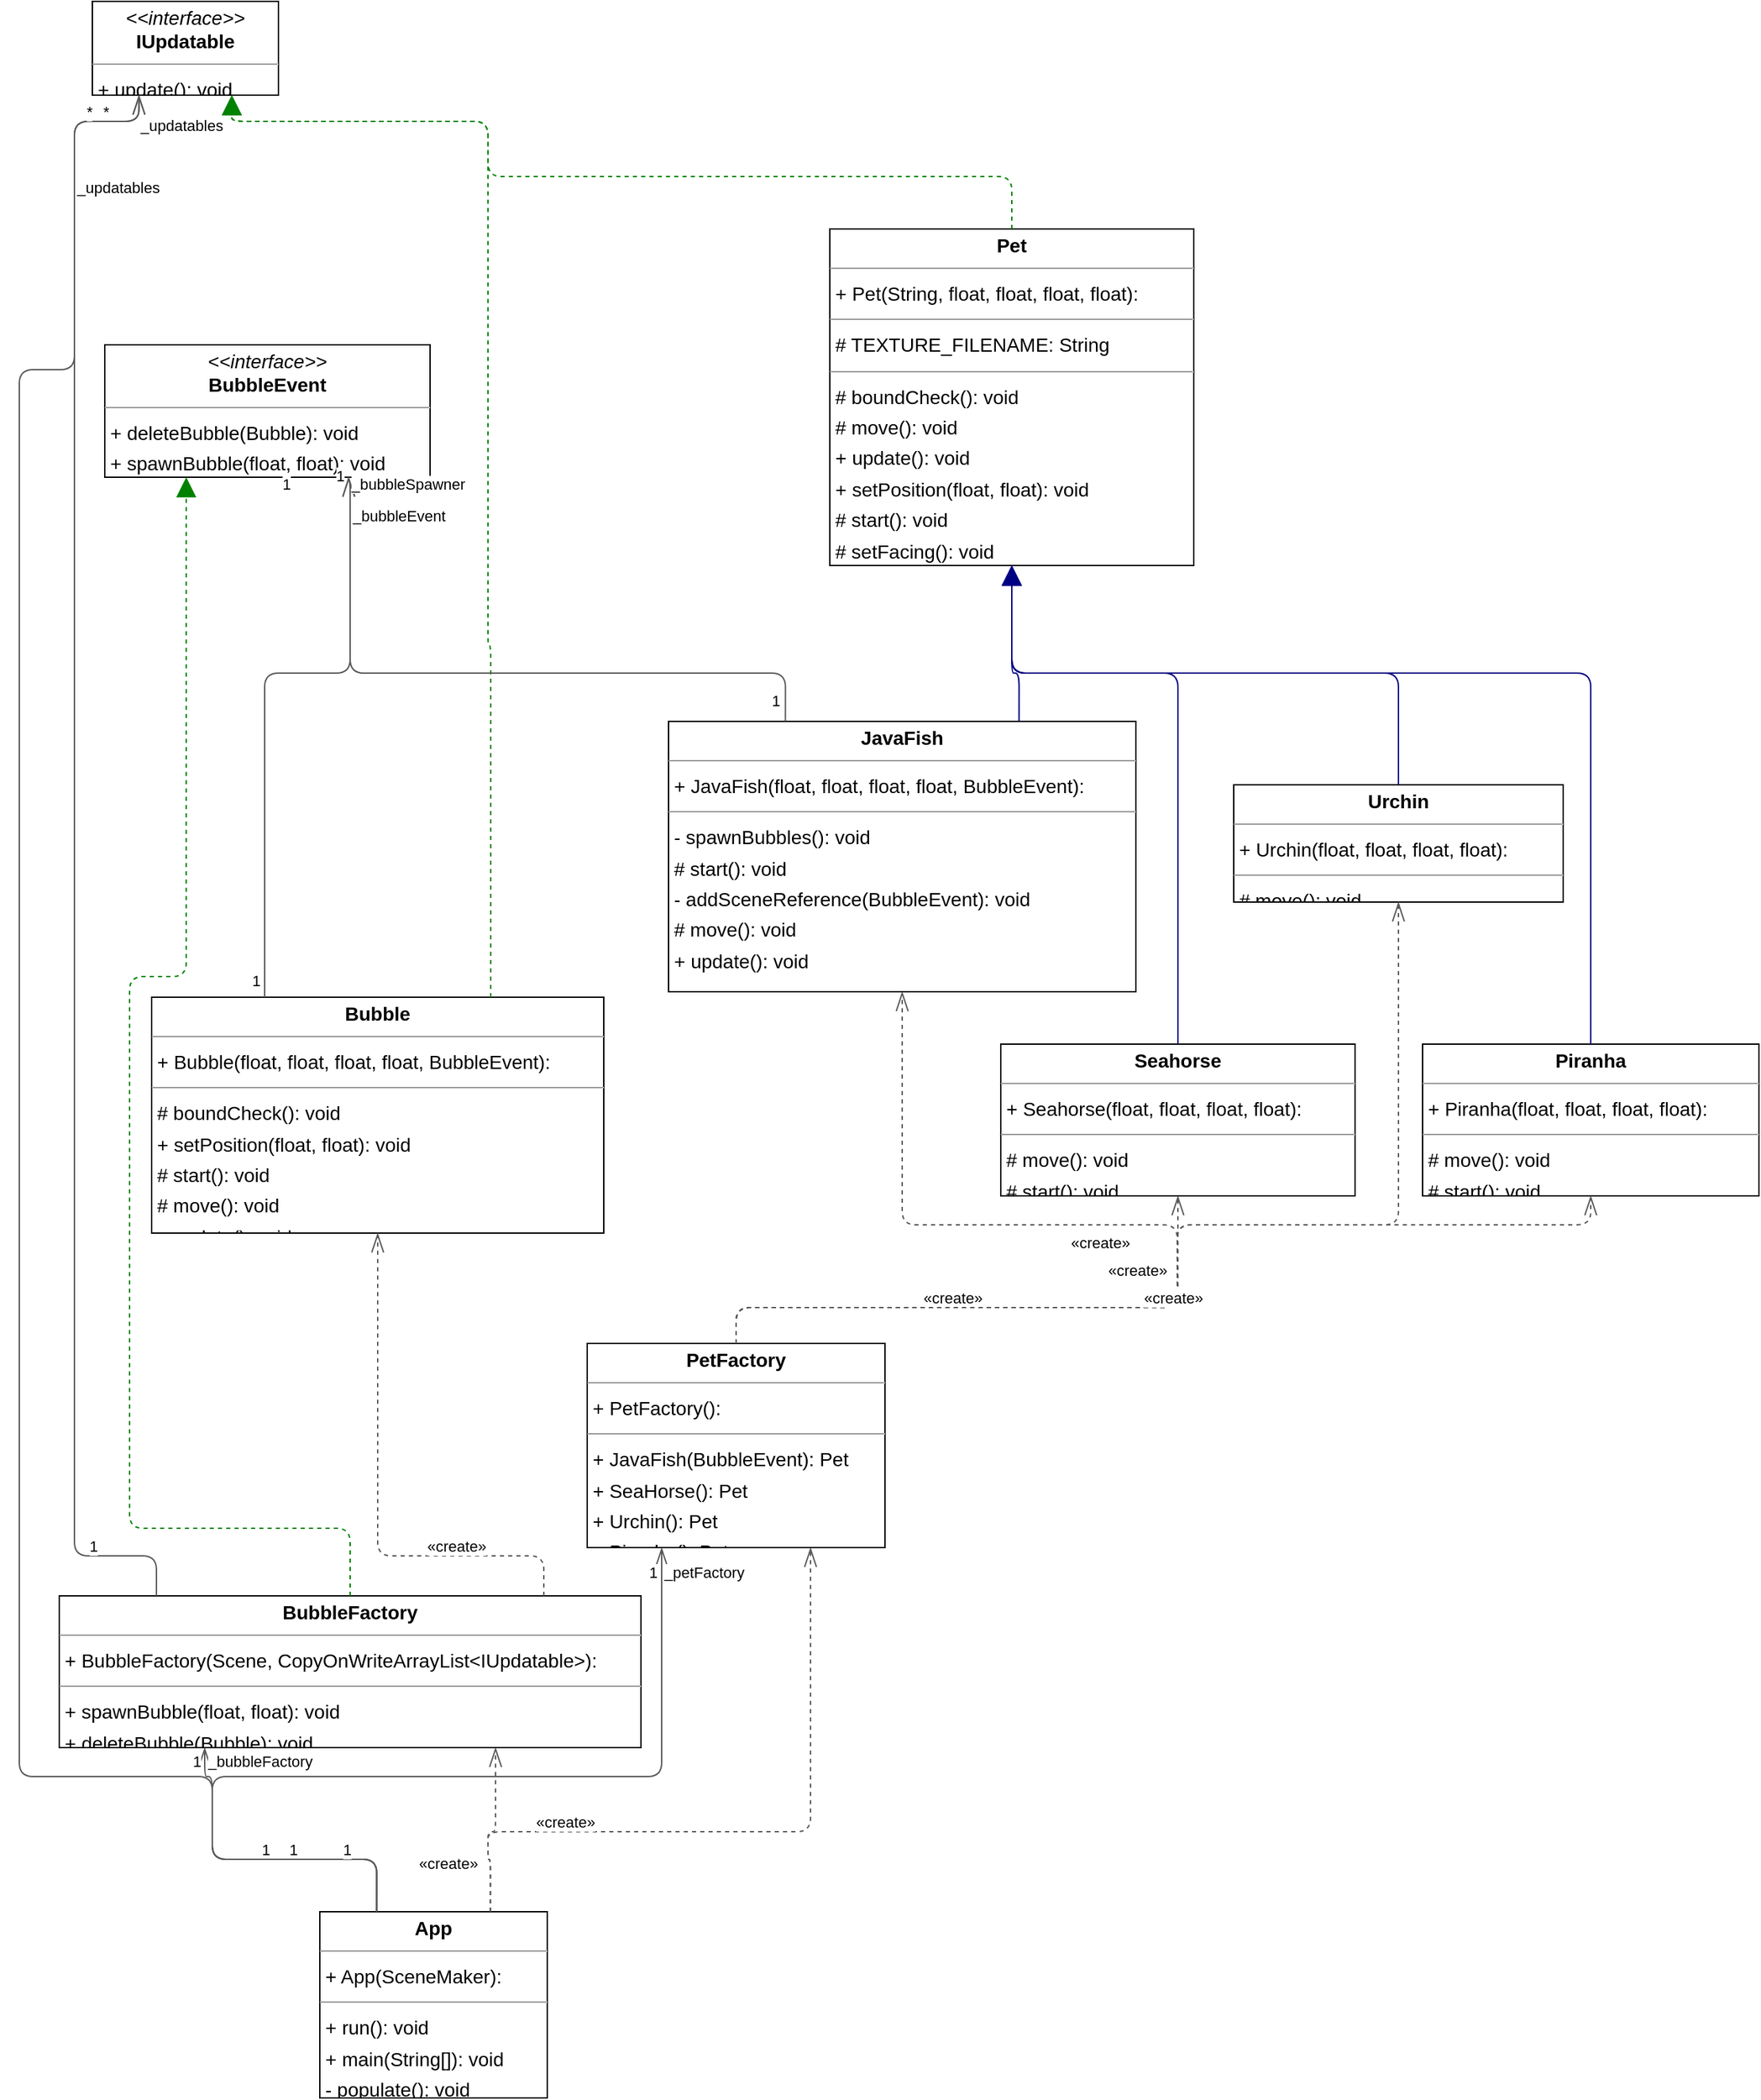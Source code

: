 <mxfile version="23.1.5" type="device">
  <diagram id="lrgMWuYD6ZUMF4dWV09P" name="Page-1">
    <mxGraphModel dx="2234" dy="854" grid="1" gridSize="10" guides="1" tooltips="1" connect="1" arrows="1" fold="1" page="0" pageScale="1" pageWidth="1600" pageHeight="900" background="none" math="0" shadow="0">
      <root>
        <mxCell id="0" />
        <mxCell id="1" parent="0" />
        <mxCell id="node5" value="&lt;p style=&quot;margin:0px;margin-top:4px;text-align:center;&quot;&gt;&lt;b&gt;App&lt;/b&gt;&lt;/p&gt;&lt;hr size=&quot;1&quot;/&gt;&lt;p style=&quot;margin:0 0 0 4px;line-height:1.6;&quot;&gt;+ App(SceneMaker): &lt;/p&gt;&lt;hr size=&quot;1&quot;/&gt;&lt;p style=&quot;margin:0 0 0 4px;line-height:1.6;&quot;&gt;+ run(): void&lt;br/&gt;+ main(String[]): void&lt;br/&gt;- populate(): void&lt;/p&gt;" style="verticalAlign=top;align=left;overflow=fill;fontSize=14;fontFamily=Helvetica;html=1;rounded=0;shadow=0;comic=0;labelBackgroundColor=none;strokeWidth=1;" parent="1" vertex="1">
          <mxGeometry x="-355" y="1577" width="165" height="135" as="geometry" />
        </mxCell>
        <mxCell id="node7" value="&lt;p style=&quot;margin:0px;margin-top:4px;text-align:center;&quot;&gt;&lt;b&gt;Bubble&lt;/b&gt;&lt;/p&gt;&lt;hr size=&quot;1&quot;/&gt;&lt;p style=&quot;margin:0 0 0 4px;line-height:1.6;&quot;&gt;+ Bubble(float, float, float, float, BubbleEvent): &lt;/p&gt;&lt;hr size=&quot;1&quot;/&gt;&lt;p style=&quot;margin:0 0 0 4px;line-height:1.6;&quot;&gt;# boundCheck(): void&lt;br/&gt;+ setPosition(float, float): void&lt;br/&gt;# start(): void&lt;br/&gt;# move(): void&lt;br/&gt;+ update(): void&lt;/p&gt;" style="verticalAlign=top;align=left;overflow=fill;fontSize=14;fontFamily=Helvetica;html=1;rounded=0;shadow=0;comic=0;labelBackgroundColor=none;strokeWidth=1;" parent="1" vertex="1">
          <mxGeometry x="-477" y="914" width="328" height="171" as="geometry" />
        </mxCell>
        <mxCell id="node8" value="&lt;p style=&quot;margin:0px;margin-top:4px;text-align:center;&quot;&gt;&lt;i&gt;&amp;lt;&amp;lt;interface&amp;gt;&amp;gt;&lt;/i&gt;&lt;br/&gt;&lt;b&gt;BubbleEvent&lt;/b&gt;&lt;/p&gt;&lt;hr size=&quot;1&quot;/&gt;&lt;p style=&quot;margin:0 0 0 4px;line-height:1.6;&quot;&gt;+ deleteBubble(Bubble): void&lt;br/&gt;+ spawnBubble(float, float): void&lt;/p&gt;" style="verticalAlign=top;align=left;overflow=fill;fontSize=14;fontFamily=Helvetica;html=1;rounded=0;shadow=0;comic=0;labelBackgroundColor=none;strokeWidth=1;" parent="1" vertex="1">
          <mxGeometry x="-511" y="441" width="236" height="96" as="geometry" />
        </mxCell>
        <mxCell id="node2" value="&lt;p style=&quot;margin:0px;margin-top:4px;text-align:center;&quot;&gt;&lt;b&gt;BubbleFactory&lt;/b&gt;&lt;/p&gt;&lt;hr size=&quot;1&quot;/&gt;&lt;p style=&quot;margin:0 0 0 4px;line-height:1.6;&quot;&gt;+ BubbleFactory(Scene, CopyOnWriteArrayList&amp;lt;IUpdatable&amp;gt;): &lt;/p&gt;&lt;hr size=&quot;1&quot;/&gt;&lt;p style=&quot;margin:0 0 0 4px;line-height:1.6;&quot;&gt;+ spawnBubble(float, float): void&lt;br/&gt;+ deleteBubble(Bubble): void&lt;/p&gt;" style="verticalAlign=top;align=left;overflow=fill;fontSize=14;fontFamily=Helvetica;html=1;rounded=0;shadow=0;comic=0;labelBackgroundColor=none;strokeWidth=1;" parent="1" vertex="1">
          <mxGeometry x="-544" y="1348" width="422" height="110" as="geometry" />
        </mxCell>
        <mxCell id="node6" value="&lt;p style=&quot;margin:0px;margin-top:4px;text-align:center;&quot;&gt;&lt;i&gt;&amp;lt;&amp;lt;interface&amp;gt;&amp;gt;&lt;/i&gt;&lt;br/&gt;&lt;b&gt;IUpdatable&lt;/b&gt;&lt;/p&gt;&lt;hr size=&quot;1&quot;/&gt;&lt;p style=&quot;margin:0 0 0 4px;line-height:1.6;&quot;&gt;+ update(): void&lt;/p&gt;" style="verticalAlign=top;align=left;overflow=fill;fontSize=14;fontFamily=Helvetica;html=1;rounded=0;shadow=0;comic=0;labelBackgroundColor=none;strokeWidth=1;" parent="1" vertex="1">
          <mxGeometry x="-520" y="192" width="135" height="68" as="geometry" />
        </mxCell>
        <mxCell id="node10" value="&lt;p style=&quot;margin:0px;margin-top:4px;text-align:center;&quot;&gt;&lt;b&gt;JavaFish&lt;/b&gt;&lt;/p&gt;&lt;hr size=&quot;1&quot;/&gt;&lt;p style=&quot;margin:0 0 0 4px;line-height:1.6;&quot;&gt;+ JavaFish(float, float, float, float, BubbleEvent): &lt;/p&gt;&lt;hr size=&quot;1&quot;/&gt;&lt;p style=&quot;margin:0 0 0 4px;line-height:1.6;&quot;&gt;- spawnBubbles(): void&lt;br/&gt;# start(): void&lt;br/&gt;- addSceneReference(BubbleEvent): void&lt;br/&gt;# move(): void&lt;br/&gt;+ update(): void&lt;/p&gt;" style="verticalAlign=top;align=left;overflow=fill;fontSize=14;fontFamily=Helvetica;html=1;rounded=0;shadow=0;comic=0;labelBackgroundColor=none;strokeWidth=1;" parent="1" vertex="1">
          <mxGeometry x="-102" y="714" width="339" height="196" as="geometry" />
        </mxCell>
        <mxCell id="node3" value="&lt;p style=&quot;margin:0px;margin-top:4px;text-align:center;&quot;&gt;&lt;b&gt;Pet&lt;/b&gt;&lt;/p&gt;&lt;hr size=&quot;1&quot;/&gt;&lt;p style=&quot;margin:0 0 0 4px;line-height:1.6;&quot;&gt;+ Pet(String, float, float, float, float): &lt;/p&gt;&lt;hr size=&quot;1&quot;/&gt;&lt;p style=&quot;margin:0 0 0 4px;line-height:1.6;&quot;&gt;# TEXTURE_FILENAME: String&lt;/p&gt;&lt;hr size=&quot;1&quot;/&gt;&lt;p style=&quot;margin:0 0 0 4px;line-height:1.6;&quot;&gt;# boundCheck(): void&lt;br/&gt;# move(): void&lt;br/&gt;+ update(): void&lt;br/&gt;+ setPosition(float, float): void&lt;br/&gt;# start(): void&lt;br/&gt;# setFacing(): void&lt;/p&gt;&lt;hr size=&quot;1&quot;/&gt;&lt;p style=&quot;margin:0 0 0 4px;line-height:1.6;&quot;&gt; TEXTURE_FILENAME: String&lt;/p&gt;" style="verticalAlign=top;align=left;overflow=fill;fontSize=14;fontFamily=Helvetica;html=1;rounded=0;shadow=0;comic=0;labelBackgroundColor=none;strokeWidth=1;" parent="1" vertex="1">
          <mxGeometry x="15" y="357" width="264" height="244" as="geometry" />
        </mxCell>
        <mxCell id="node9" value="&lt;p style=&quot;margin:0px;margin-top:4px;text-align:center;&quot;&gt;&lt;b&gt;PetFactory&lt;/b&gt;&lt;/p&gt;&lt;hr size=&quot;1&quot;/&gt;&lt;p style=&quot;margin:0 0 0 4px;line-height:1.6;&quot;&gt;+ PetFactory(): &lt;/p&gt;&lt;hr size=&quot;1&quot;/&gt;&lt;p style=&quot;margin:0 0 0 4px;line-height:1.6;&quot;&gt;+ JavaFish(BubbleEvent): Pet&lt;br/&gt;+ SeaHorse(): Pet&lt;br/&gt;+ Urchin(): Pet&lt;br/&gt;+ Piranha(): Pet&lt;/p&gt;" style="verticalAlign=top;align=left;overflow=fill;fontSize=14;fontFamily=Helvetica;html=1;rounded=0;shadow=0;comic=0;labelBackgroundColor=none;strokeWidth=1;" parent="1" vertex="1">
          <mxGeometry x="-161" y="1165" width="216" height="148" as="geometry" />
        </mxCell>
        <mxCell id="node1" value="&lt;p style=&quot;margin:0px;margin-top:4px;text-align:center;&quot;&gt;&lt;b&gt;Piranha&lt;/b&gt;&lt;/p&gt;&lt;hr size=&quot;1&quot;/&gt;&lt;p style=&quot;margin:0 0 0 4px;line-height:1.6;&quot;&gt;+ Piranha(float, float, float, float): &lt;/p&gt;&lt;hr size=&quot;1&quot;/&gt;&lt;p style=&quot;margin:0 0 0 4px;line-height:1.6;&quot;&gt;# move(): void&lt;br/&gt;# start(): void&lt;/p&gt;" style="verticalAlign=top;align=left;overflow=fill;fontSize=14;fontFamily=Helvetica;html=1;rounded=0;shadow=0;comic=0;labelBackgroundColor=none;strokeWidth=1;" parent="1" vertex="1">
          <mxGeometry x="445" y="948" width="244" height="110" as="geometry" />
        </mxCell>
        <mxCell id="node0" value="&lt;p style=&quot;margin:0px;margin-top:4px;text-align:center;&quot;&gt;&lt;b&gt;Seahorse&lt;/b&gt;&lt;/p&gt;&lt;hr size=&quot;1&quot;/&gt;&lt;p style=&quot;margin:0 0 0 4px;line-height:1.6;&quot;&gt;+ Seahorse(float, float, float, float): &lt;/p&gt;&lt;hr size=&quot;1&quot;/&gt;&lt;p style=&quot;margin:0 0 0 4px;line-height:1.6;&quot;&gt;# move(): void&lt;br/&gt;# start(): void&lt;/p&gt;" style="verticalAlign=top;align=left;overflow=fill;fontSize=14;fontFamily=Helvetica;html=1;rounded=0;shadow=0;comic=0;labelBackgroundColor=none;strokeWidth=1;" parent="1" vertex="1">
          <mxGeometry x="139" y="948" width="257" height="110" as="geometry" />
        </mxCell>
        <mxCell id="node4" value="&lt;p style=&quot;margin:0px;margin-top:4px;text-align:center;&quot;&gt;&lt;b&gt;Urchin&lt;/b&gt;&lt;/p&gt;&lt;hr size=&quot;1&quot;/&gt;&lt;p style=&quot;margin:0 0 0 4px;line-height:1.6;&quot;&gt;+ Urchin(float, float, float, float): &lt;/p&gt;&lt;hr size=&quot;1&quot;/&gt;&lt;p style=&quot;margin:0 0 0 4px;line-height:1.6;&quot;&gt;# move(): void&lt;/p&gt;" style="verticalAlign=top;align=left;overflow=fill;fontSize=14;fontFamily=Helvetica;html=1;rounded=0;shadow=0;comic=0;labelBackgroundColor=none;strokeWidth=1;" parent="1" vertex="1">
          <mxGeometry x="308" y="760" width="239" height="85" as="geometry" />
        </mxCell>
        <mxCell id="edge16" value="" style="html=1;rounded=1;edgeStyle=orthogonalEdgeStyle;dashed=0;startArrow=diamondThinstartSize=12;endArrow=openThin;endSize=12;strokeColor=#595959;exitX=0.250;exitY=0.000;exitDx=0;exitDy=0;entryX=0.250;entryY=1.000;entryDx=0;entryDy=0;" parent="1" source="node5" target="node2" edge="1">
          <mxGeometry width="50" height="50" relative="1" as="geometry">
            <Array as="points">
              <mxPoint x="-314" y="1539" />
              <mxPoint x="-433" y="1539" />
              <mxPoint x="-433" y="1479" />
              <mxPoint x="-438" y="1479" />
            </Array>
          </mxGeometry>
        </mxCell>
        <mxCell id="label96" value="1" style="edgeLabel;resizable=0;html=1;align=left;verticalAlign=top;strokeColor=default;" parent="edge16" vertex="1" connectable="0">
          <mxGeometry x="-399" y="1519" as="geometry" />
        </mxCell>
        <mxCell id="label100" value="1" style="edgeLabel;resizable=0;html=1;align=left;verticalAlign=top;strokeColor=default;" parent="edge16" vertex="1" connectable="0">
          <mxGeometry x="-449" y="1455" as="geometry" />
        </mxCell>
        <mxCell id="label101" value="_bubbleFactory" style="edgeLabel;resizable=0;html=1;align=left;verticalAlign=top;strokeColor=default;" parent="edge16" vertex="1" connectable="0">
          <mxGeometry x="-438" y="1455" as="geometry" />
        </mxCell>
        <mxCell id="edge17" value="" style="html=1;rounded=1;edgeStyle=orthogonalEdgeStyle;dashed=1;startArrow=none;endArrow=openThin;endSize=12;strokeColor=#595959;exitX=0.750;exitY=0.000;exitDx=0;exitDy=0;entryX=0.750;entryY=1.000;entryDx=0;entryDy=0;" parent="1" source="node5" target="node2" edge="1">
          <mxGeometry width="50" height="50" relative="1" as="geometry">
            <Array as="points">
              <mxPoint x="-232" y="1539" />
              <mxPoint x="-233" y="1539" />
              <mxPoint x="-233" y="1519" />
              <mxPoint x="-227" y="1519" />
            </Array>
          </mxGeometry>
        </mxCell>
        <mxCell id="label104" value="«create»" style="edgeLabel;resizable=0;html=1;align=left;verticalAlign=top;strokeColor=default;" parent="edge17" vertex="1" connectable="0">
          <mxGeometry x="-285" y="1529" as="geometry" />
        </mxCell>
        <mxCell id="edge15" value="" style="html=1;rounded=1;edgeStyle=orthogonalEdgeStyle;dashed=0;startArrow=diamondThinstartSize=12;endArrow=openThin;endSize=12;strokeColor=#595959;exitX=0.250;exitY=0.000;exitDx=0;exitDy=0;entryX=0.250;entryY=1.001;entryDx=0;entryDy=0;" parent="1" source="node5" target="node6" edge="1">
          <mxGeometry width="50" height="50" relative="1" as="geometry">
            <Array as="points">
              <mxPoint x="-314" y="1539" />
              <mxPoint x="-433" y="1539" />
              <mxPoint x="-433" y="1479" />
              <mxPoint x="-573" y="1479" />
              <mxPoint x="-573" y="459" />
              <mxPoint x="-533" y="459" />
              <mxPoint x="-533" y="279" />
              <mxPoint x="-487" y="279" />
            </Array>
          </mxGeometry>
        </mxCell>
        <mxCell id="label90" value="1" style="edgeLabel;resizable=0;html=1;align=left;verticalAlign=top;strokeColor=default;" parent="edge15" vertex="1" connectable="0">
          <mxGeometry x="-379" y="1519" as="geometry" />
        </mxCell>
        <mxCell id="label94" value="*" style="edgeLabel;resizable=0;html=1;align=left;verticalAlign=top;strokeColor=default;" parent="edge15" vertex="1" connectable="0">
          <mxGeometry x="-514" y="259" as="geometry" />
        </mxCell>
        <mxCell id="label95" value="_updatables" style="edgeLabel;resizable=0;html=1;align=left;verticalAlign=top;strokeColor=default;" parent="edge15" vertex="1" connectable="0">
          <mxGeometry x="-533" y="314" as="geometry" />
        </mxCell>
        <mxCell id="edge9" value="" style="html=1;rounded=1;edgeStyle=orthogonalEdgeStyle;dashed=1;startArrow=none;endArrow=openThin;endSize=12;strokeColor=#595959;exitX=0.750;exitY=0.000;exitDx=0;exitDy=0;entryX=0.750;entryY=1.000;entryDx=0;entryDy=0;" parent="1" source="node5" target="node9" edge="1">
          <mxGeometry width="50" height="50" relative="1" as="geometry">
            <Array as="points">
              <mxPoint x="-232" y="1539" />
              <mxPoint x="-233" y="1539" />
              <mxPoint x="-233" y="1519" />
              <mxPoint x="1" y="1519" />
            </Array>
          </mxGeometry>
        </mxCell>
        <mxCell id="label56" value="«create»" style="edgeLabel;resizable=0;html=1;align=left;verticalAlign=top;strokeColor=default;" parent="edge9" vertex="1" connectable="0">
          <mxGeometry x="-200" y="1499" as="geometry" />
        </mxCell>
        <mxCell id="edge19" value="" style="html=1;rounded=1;edgeStyle=orthogonalEdgeStyle;dashed=0;startArrow=diamondThinstartSize=12;endArrow=openThin;endSize=12;strokeColor=#595959;exitX=0.250;exitY=0.000;exitDx=0;exitDy=0;entryX=0.250;entryY=1.000;entryDx=0;entryDy=0;" parent="1" source="node5" target="node9" edge="1">
          <mxGeometry width="50" height="50" relative="1" as="geometry">
            <Array as="points">
              <mxPoint x="-314" y="1539" />
              <mxPoint x="-433" y="1539" />
              <mxPoint x="-433" y="1479" />
              <mxPoint x="-107" y="1479" />
            </Array>
          </mxGeometry>
        </mxCell>
        <mxCell id="label114" value="1" style="edgeLabel;resizable=0;html=1;align=left;verticalAlign=top;strokeColor=default;" parent="edge19" vertex="1" connectable="0">
          <mxGeometry x="-340" y="1519" as="geometry" />
        </mxCell>
        <mxCell id="label118" value="1" style="edgeLabel;resizable=0;html=1;align=left;verticalAlign=top;strokeColor=default;" parent="edge19" vertex="1" connectable="0">
          <mxGeometry x="-118" y="1318" as="geometry" />
        </mxCell>
        <mxCell id="label119" value="_petFactory" style="edgeLabel;resizable=0;html=1;align=left;verticalAlign=top;strokeColor=default;" parent="edge19" vertex="1" connectable="0">
          <mxGeometry x="-107" y="1318" as="geometry" />
        </mxCell>
        <mxCell id="edge12" value="" style="html=1;rounded=1;edgeStyle=orthogonalEdgeStyle;dashed=0;startArrow=diamondThinstartSize=12;endArrow=openThin;endSize=12;strokeColor=#595959;exitX=0.250;exitY=0.000;exitDx=0;exitDy=0;entryX=0.750;entryY=1.001;entryDx=0;entryDy=0;" parent="1" source="node7" target="node8" edge="1">
          <mxGeometry width="50" height="50" relative="1" as="geometry">
            <Array as="points">
              <mxPoint x="-395" y="679" />
              <mxPoint x="-333" y="679" />
              <mxPoint x="-333" y="539" />
              <mxPoint x="-334" y="539" />
            </Array>
          </mxGeometry>
        </mxCell>
        <mxCell id="label72" value="1" style="edgeLabel;resizable=0;html=1;align=left;verticalAlign=top;strokeColor=default;" parent="edge12" vertex="1" connectable="0">
          <mxGeometry x="-406" y="889" as="geometry" />
        </mxCell>
        <mxCell id="label76" value="1" style="edgeLabel;resizable=0;html=1;align=left;verticalAlign=top;strokeColor=default;" parent="edge12" vertex="1" connectable="0">
          <mxGeometry x="-384" y="529" as="geometry" />
        </mxCell>
        <mxCell id="label77" value="_bubbleEvent" style="edgeLabel;resizable=0;html=1;align=left;verticalAlign=top;strokeColor=default;" parent="edge12" vertex="1" connectable="0">
          <mxGeometry x="-333" y="552" as="geometry" />
        </mxCell>
        <mxCell id="edge3" value="" style="html=1;rounded=1;edgeStyle=orthogonalEdgeStyle;dashed=1;startArrow=none;endArrow=block;endSize=12;strokeColor=#008200;exitX=0.750;exitY=0.000;exitDx=0;exitDy=0;entryX=0.750;entryY=1.001;entryDx=0;entryDy=0;" parent="1" source="node7" target="node6" edge="1">
          <mxGeometry width="50" height="50" relative="1" as="geometry">
            <Array as="points">
              <mxPoint x="-231" y="659" />
              <mxPoint x="-233" y="659" />
              <mxPoint x="-233" y="279" />
              <mxPoint x="-419" y="279" />
            </Array>
          </mxGeometry>
        </mxCell>
        <mxCell id="edge10" value="" style="html=1;rounded=1;edgeStyle=orthogonalEdgeStyle;dashed=1;startArrow=none;endArrow=openThin;endSize=12;strokeColor=#595959;exitX=0.833;exitY=0.000;exitDx=0;exitDy=0;entryX=0.500;entryY=1.000;entryDx=0;entryDy=0;" parent="1" source="node2" target="node7" edge="1">
          <mxGeometry width="50" height="50" relative="1" as="geometry">
            <Array as="points">
              <mxPoint x="-192" y="1319" />
              <mxPoint x="-313" y="1319" />
            </Array>
          </mxGeometry>
        </mxCell>
        <mxCell id="label62" value="«create»" style="edgeLabel;resizable=0;html=1;align=left;verticalAlign=top;strokeColor=default;" parent="edge10" vertex="1" connectable="0">
          <mxGeometry x="-279" y="1299" as="geometry" />
        </mxCell>
        <mxCell id="edge5" value="" style="html=1;rounded=1;edgeStyle=orthogonalEdgeStyle;dashed=1;startArrow=none;endArrow=block;endSize=12;strokeColor=#008200;exitX=0.500;exitY=0.000;exitDx=0;exitDy=0;entryX=0.250;entryY=1.001;entryDx=0;entryDy=0;" parent="1" source="node2" target="node8" edge="1">
          <mxGeometry width="50" height="50" relative="1" as="geometry">
            <Array as="points">
              <mxPoint x="-333" y="1299" />
              <mxPoint x="-493" y="1299" />
              <mxPoint x="-493" y="899" />
              <mxPoint x="-452" y="899" />
            </Array>
          </mxGeometry>
        </mxCell>
        <mxCell id="edge11" value="" style="html=1;rounded=1;edgeStyle=orthogonalEdgeStyle;dashed=0;startArrow=diamondThinstartSize=12;endArrow=openThin;endSize=12;strokeColor=#595959;exitX=0.167;exitY=0.000;exitDx=0;exitDy=0;entryX=0.250;entryY=1.001;entryDx=0;entryDy=0;" parent="1" source="node2" target="node6" edge="1">
          <mxGeometry width="50" height="50" relative="1" as="geometry">
            <Array as="points">
              <mxPoint x="-474" y="1319" />
              <mxPoint x="-533" y="1319" />
              <mxPoint x="-533" y="279" />
              <mxPoint x="-487" y="279" />
            </Array>
          </mxGeometry>
        </mxCell>
        <mxCell id="label66" value="1" style="edgeLabel;resizable=0;html=1;align=left;verticalAlign=top;strokeColor=default;" parent="edge11" vertex="1" connectable="0">
          <mxGeometry x="-524" y="1299" as="geometry" />
        </mxCell>
        <mxCell id="label70" value="*" style="edgeLabel;resizable=0;html=1;align=left;verticalAlign=top;strokeColor=default;" parent="edge11" vertex="1" connectable="0">
          <mxGeometry x="-526" y="259" as="geometry" />
        </mxCell>
        <mxCell id="label71" value="_updatables" style="edgeLabel;resizable=0;html=1;align=left;verticalAlign=top;strokeColor=default;" parent="edge11" vertex="1" connectable="0">
          <mxGeometry x="-487" y="269" as="geometry" />
        </mxCell>
        <mxCell id="edge14" value="" style="html=1;rounded=1;edgeStyle=orthogonalEdgeStyle;dashed=0;startArrow=diamondThinstartSize=12;endArrow=openThin;endSize=12;strokeColor=#595959;exitX=0.250;exitY=0.000;exitDx=0;exitDy=0;entryX=0.750;entryY=1.001;entryDx=0;entryDy=0;" parent="1" source="node10" target="node8" edge="1">
          <mxGeometry width="50" height="50" relative="1" as="geometry">
            <Array as="points">
              <mxPoint x="-18" y="679" />
              <mxPoint x="-333" y="679" />
              <mxPoint x="-333" y="539" />
              <mxPoint x="-334" y="539" />
            </Array>
          </mxGeometry>
        </mxCell>
        <mxCell id="label84" value="1" style="edgeLabel;resizable=0;html=1;align=left;verticalAlign=top;strokeColor=default;" parent="edge14" vertex="1" connectable="0">
          <mxGeometry x="-29" y="686" as="geometry" />
        </mxCell>
        <mxCell id="label88" value="1" style="edgeLabel;resizable=0;html=1;align=left;verticalAlign=top;strokeColor=default;" parent="edge14" vertex="1" connectable="0">
          <mxGeometry x="-345" y="523" as="geometry" />
        </mxCell>
        <mxCell id="label89" value="_bubbleSpawner" style="edgeLabel;resizable=0;html=1;align=left;verticalAlign=top;strokeColor=default;" parent="edge14" vertex="1" connectable="0">
          <mxGeometry x="-334" y="529" as="geometry" />
        </mxCell>
        <mxCell id="edge4" value="" style="html=1;rounded=1;edgeStyle=orthogonalEdgeStyle;dashed=0;startArrow=none;endArrow=block;endSize=12;strokeColor=#000082;exitX=0.750;exitY=0.000;exitDx=0;exitDy=0;entryX=0.500;entryY=1.000;entryDx=0;entryDy=0;" parent="1" source="node10" target="node3" edge="1">
          <mxGeometry width="50" height="50" relative="1" as="geometry">
            <Array as="points">
              <mxPoint x="152" y="679" />
              <mxPoint x="147" y="679" />
            </Array>
          </mxGeometry>
        </mxCell>
        <mxCell id="edge2" value="" style="html=1;rounded=1;edgeStyle=orthogonalEdgeStyle;dashed=1;startArrow=none;endArrow=block;endSize=12;strokeColor=#008200;exitX=0.500;exitY=0.000;exitDx=0;exitDy=0;entryX=0.750;entryY=1.001;entryDx=0;entryDy=0;" parent="1" source="node3" target="node6" edge="1">
          <mxGeometry width="50" height="50" relative="1" as="geometry">
            <Array as="points">
              <mxPoint x="147" y="319" />
              <mxPoint x="-233" y="319" />
              <mxPoint x="-233" y="279" />
              <mxPoint x="-419" y="279" />
            </Array>
          </mxGeometry>
        </mxCell>
        <mxCell id="edge7" value="" style="html=1;rounded=1;edgeStyle=orthogonalEdgeStyle;dashed=1;startArrow=none;endArrow=openThin;endSize=12;strokeColor=#595959;exitX=0.500;exitY=0.000;exitDx=0;exitDy=0;entryX=0.500;entryY=1.000;entryDx=0;entryDy=0;" parent="1" source="node9" target="node10" edge="1">
          <mxGeometry width="50" height="50" relative="1" as="geometry">
            <Array as="points">
              <mxPoint x="-53" y="1139" />
              <mxPoint x="267" y="1139" />
              <mxPoint x="267" y="1079" />
              <mxPoint x="67" y="1079" />
            </Array>
          </mxGeometry>
        </mxCell>
        <mxCell id="label44" value="«create»" style="edgeLabel;resizable=0;html=1;align=left;verticalAlign=top;strokeColor=default;" parent="edge7" vertex="1" connectable="0">
          <mxGeometry x="188" y="1079" as="geometry" />
        </mxCell>
        <mxCell id="edge8" value="" style="html=1;rounded=1;edgeStyle=orthogonalEdgeStyle;dashed=1;startArrow=none;endArrow=openThin;endSize=12;strokeColor=#595959;exitX=0.500;exitY=0.000;exitDx=0;exitDy=0;entryX=0.500;entryY=1.000;entryDx=0;entryDy=0;" parent="1" source="node9" target="node1" edge="1">
          <mxGeometry width="50" height="50" relative="1" as="geometry">
            <Array as="points">
              <mxPoint x="-53" y="1139" />
              <mxPoint x="267" y="1139" />
              <mxPoint x="267" y="1079" />
              <mxPoint x="567" y="1079" />
            </Array>
          </mxGeometry>
        </mxCell>
        <mxCell id="label50" value="«create»" style="edgeLabel;resizable=0;html=1;align=left;verticalAlign=top;strokeColor=default;" parent="edge8" vertex="1" connectable="0">
          <mxGeometry x="215" y="1099" as="geometry" />
        </mxCell>
        <mxCell id="edge18" value="" style="html=1;rounded=1;edgeStyle=orthogonalEdgeStyle;dashed=1;startArrow=none;endArrow=openThin;endSize=12;strokeColor=#595959;exitX=0.500;exitY=0.000;exitDx=0;exitDy=0;entryX=0.500;entryY=1.000;entryDx=0;entryDy=0;" parent="1" source="node9" target="node0" edge="1">
          <mxGeometry width="50" height="50" relative="1" as="geometry">
            <Array as="points">
              <mxPoint x="-53" y="1139" />
              <mxPoint x="267" y="1139" />
            </Array>
          </mxGeometry>
        </mxCell>
        <mxCell id="label110" value="«create»" style="edgeLabel;resizable=0;html=1;align=left;verticalAlign=top;strokeColor=default;" parent="edge18" vertex="1" connectable="0">
          <mxGeometry x="81" y="1119" as="geometry" />
        </mxCell>
        <mxCell id="edge13" value="" style="html=1;rounded=1;edgeStyle=orthogonalEdgeStyle;dashed=1;startArrow=none;endArrow=openThin;endSize=12;strokeColor=#595959;exitX=0.500;exitY=0.000;exitDx=0;exitDy=0;entryX=0.500;entryY=1.000;entryDx=0;entryDy=0;" parent="1" source="node9" target="node4" edge="1">
          <mxGeometry width="50" height="50" relative="1" as="geometry">
            <Array as="points">
              <mxPoint x="-53" y="1139" />
              <mxPoint x="267" y="1139" />
              <mxPoint x="267" y="1079" />
              <mxPoint x="427" y="1079" />
            </Array>
          </mxGeometry>
        </mxCell>
        <mxCell id="label80" value="«create»" style="edgeLabel;resizable=0;html=1;align=left;verticalAlign=top;strokeColor=default;" parent="edge13" vertex="1" connectable="0">
          <mxGeometry x="241" y="1119" as="geometry" />
        </mxCell>
        <mxCell id="edge6" value="" style="html=1;rounded=1;edgeStyle=orthogonalEdgeStyle;dashed=0;startArrow=none;endArrow=block;endSize=12;strokeColor=#000082;exitX=0.500;exitY=0.000;exitDx=0;exitDy=0;entryX=0.500;entryY=1.000;entryDx=0;entryDy=0;" parent="1" source="node1" target="node3" edge="1">
          <mxGeometry width="50" height="50" relative="1" as="geometry">
            <Array as="points">
              <mxPoint x="567" y="679" />
              <mxPoint x="147" y="679" />
            </Array>
          </mxGeometry>
        </mxCell>
        <mxCell id="edge0" value="" style="html=1;rounded=1;edgeStyle=orthogonalEdgeStyle;dashed=0;startArrow=none;endArrow=block;endSize=12;strokeColor=#000082;exitX=0.500;exitY=0.000;exitDx=0;exitDy=0;entryX=0.500;entryY=1.000;entryDx=0;entryDy=0;" parent="1" source="node0" target="node3" edge="1">
          <mxGeometry width="50" height="50" relative="1" as="geometry">
            <Array as="points">
              <mxPoint x="267" y="679" />
              <mxPoint x="147" y="679" />
            </Array>
          </mxGeometry>
        </mxCell>
        <mxCell id="edge1" value="" style="html=1;rounded=1;edgeStyle=orthogonalEdgeStyle;dashed=0;startArrow=none;endArrow=block;endSize=12;strokeColor=#000082;exitX=0.500;exitY=0.000;exitDx=0;exitDy=0;entryX=0.500;entryY=1.000;entryDx=0;entryDy=0;" parent="1" source="node4" target="node3" edge="1">
          <mxGeometry width="50" height="50" relative="1" as="geometry">
            <Array as="points">
              <mxPoint x="427" y="679" />
              <mxPoint x="147" y="679" />
            </Array>
          </mxGeometry>
        </mxCell>
      </root>
    </mxGraphModel>
  </diagram>
</mxfile>
